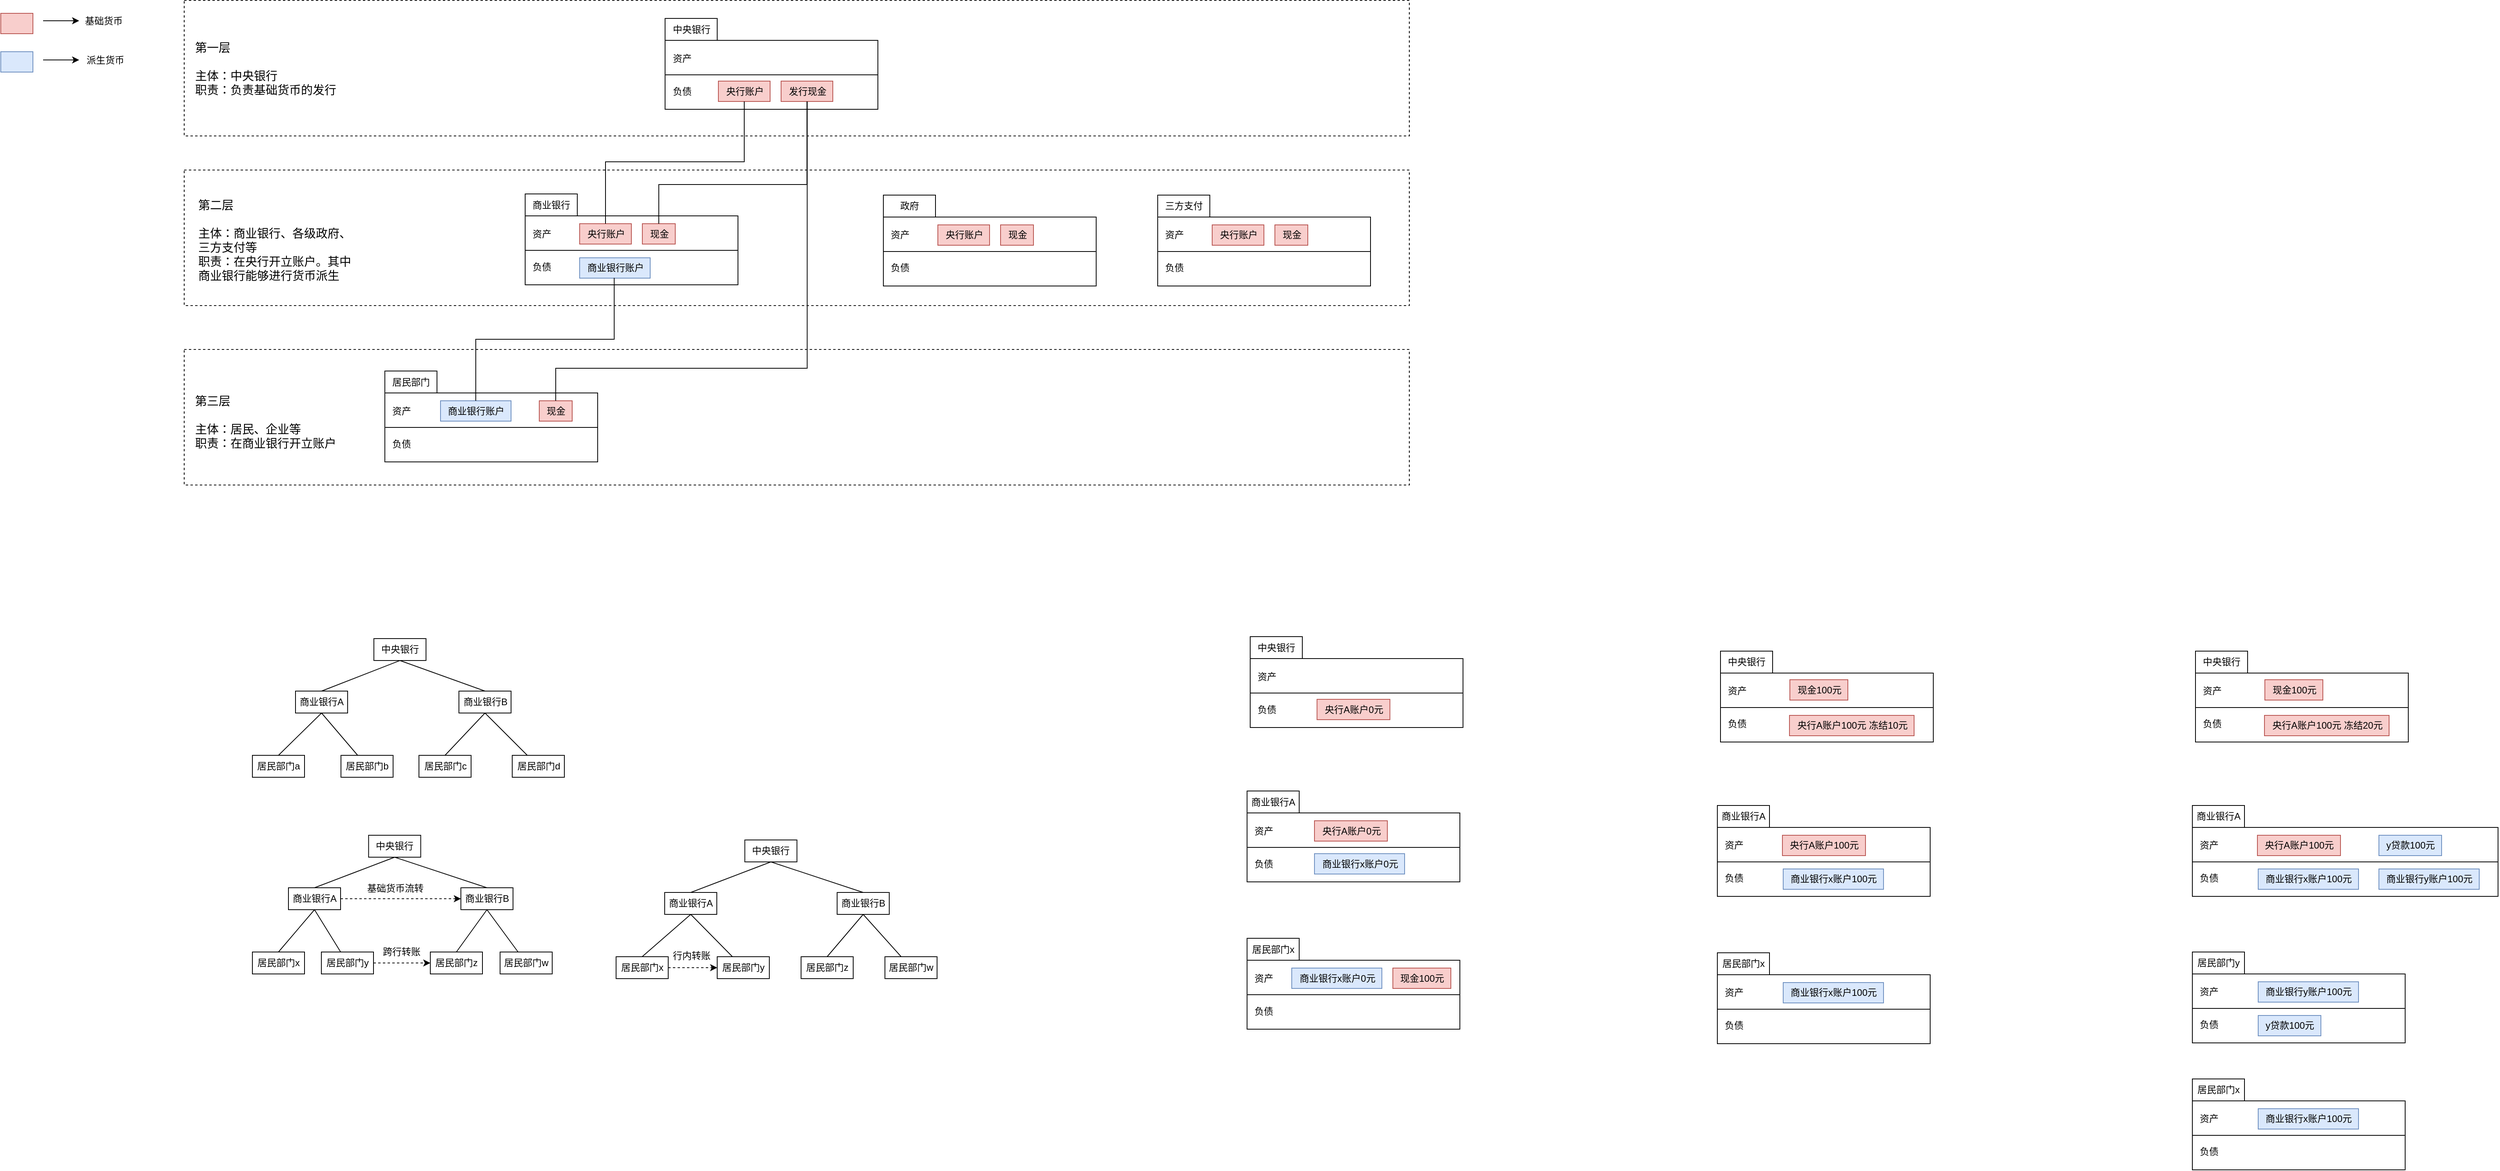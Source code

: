 <mxfile version="22.0.8" type="github">
  <diagram name="第 1 页" id="ryfaWHr7P2OT-UqxU1gF">
    <mxGraphModel dx="1244" dy="686" grid="0" gridSize="10" guides="1" tooltips="1" connect="1" arrows="1" fold="1" page="1" pageScale="1" pageWidth="3300" pageHeight="4681" math="0" shadow="0">
      <root>
        <mxCell id="0" />
        <mxCell id="1" parent="0" />
        <mxCell id="Zakv3uqYvvP0ld6T2V3J-302" value="" style="rounded=0;whiteSpace=wrap;html=1;" vertex="1" parent="1">
          <mxGeometry x="2850" y="1071" width="390" height="88" as="geometry" />
        </mxCell>
        <mxCell id="Zakv3uqYvvP0ld6T2V3J-84" value="" style="rounded=0;whiteSpace=wrap;html=1;dashed=1;" vertex="1" parent="1">
          <mxGeometry x="288" y="461" width="1563" height="173" as="geometry" />
        </mxCell>
        <mxCell id="Zakv3uqYvvP0ld6T2V3J-79" value="" style="rounded=0;whiteSpace=wrap;html=1;dashed=1;" vertex="1" parent="1">
          <mxGeometry x="288" y="232" width="1563" height="173" as="geometry" />
        </mxCell>
        <mxCell id="Zakv3uqYvvP0ld6T2V3J-76" value="" style="rounded=0;whiteSpace=wrap;html=1;dashed=1;" vertex="1" parent="1">
          <mxGeometry x="288" y="15.5" width="1563" height="173" as="geometry" />
        </mxCell>
        <mxCell id="Zakv3uqYvvP0ld6T2V3J-11" value="" style="rounded=0;whiteSpace=wrap;html=1;" vertex="1" parent="1">
          <mxGeometry x="723" y="290.5" width="271.5" height="88" as="geometry" />
        </mxCell>
        <mxCell id="Zakv3uqYvvP0ld6T2V3J-12" value="商业银行" style="rounded=0;whiteSpace=wrap;html=1;" vertex="1" parent="1">
          <mxGeometry x="723" y="262.5" width="66.5" height="28" as="geometry" />
        </mxCell>
        <mxCell id="Zakv3uqYvvP0ld6T2V3J-13" value="" style="endArrow=none;html=1;rounded=0;exitX=0;exitY=0.5;exitDx=0;exitDy=0;entryX=1;entryY=0.5;entryDx=0;entryDy=0;" edge="1" parent="1" source="Zakv3uqYvvP0ld6T2V3J-11" target="Zakv3uqYvvP0ld6T2V3J-11">
          <mxGeometry width="50" height="50" relative="1" as="geometry">
            <mxPoint x="752.5" y="358.5" as="sourcePoint" />
            <mxPoint x="802.5" y="308.5" as="targetPoint" />
          </mxGeometry>
        </mxCell>
        <mxCell id="Zakv3uqYvvP0ld6T2V3J-14" value="资产" style="text;html=1;align=center;verticalAlign=middle;resizable=0;points=[];autosize=1;strokeColor=none;fillColor=none;" vertex="1" parent="1">
          <mxGeometry x="723" y="300.5" width="42" height="26" as="geometry" />
        </mxCell>
        <mxCell id="Zakv3uqYvvP0ld6T2V3J-15" value="负债" style="text;html=1;align=center;verticalAlign=middle;resizable=0;points=[];autosize=1;strokeColor=none;fillColor=none;" vertex="1" parent="1">
          <mxGeometry x="723" y="342.5" width="42" height="26" as="geometry" />
        </mxCell>
        <mxCell id="Zakv3uqYvvP0ld6T2V3J-16" value="央行账户" style="text;html=1;align=center;verticalAlign=middle;resizable=0;points=[];autosize=1;strokeColor=#b85450;fillColor=#f8cecc;" vertex="1" parent="1">
          <mxGeometry x="792.5" y="300.5" width="66" height="26" as="geometry" />
        </mxCell>
        <mxCell id="Zakv3uqYvvP0ld6T2V3J-17" value="现金" style="text;html=1;align=center;verticalAlign=middle;resizable=0;points=[];autosize=1;strokeColor=#b85450;fillColor=#f8cecc;" vertex="1" parent="1">
          <mxGeometry x="872.5" y="300.5" width="42" height="26" as="geometry" />
        </mxCell>
        <mxCell id="Zakv3uqYvvP0ld6T2V3J-18" value="商业银行账户" style="text;html=1;align=center;verticalAlign=middle;resizable=0;points=[];autosize=1;strokeColor=#6c8ebf;fillColor=#dae8fc;" vertex="1" parent="1">
          <mxGeometry x="792.5" y="344" width="90" height="26" as="geometry" />
        </mxCell>
        <mxCell id="Zakv3uqYvvP0ld6T2V3J-23" value="" style="rounded=0;whiteSpace=wrap;html=1;" vertex="1" parent="1">
          <mxGeometry x="901.5" y="66.5" width="271.5" height="88" as="geometry" />
        </mxCell>
        <mxCell id="Zakv3uqYvvP0ld6T2V3J-24" value="中央银行" style="rounded=0;whiteSpace=wrap;html=1;" vertex="1" parent="1">
          <mxGeometry x="901.5" y="38.5" width="66.5" height="28" as="geometry" />
        </mxCell>
        <mxCell id="Zakv3uqYvvP0ld6T2V3J-25" value="" style="endArrow=none;html=1;rounded=0;exitX=0;exitY=0.5;exitDx=0;exitDy=0;entryX=1;entryY=0.5;entryDx=0;entryDy=0;" edge="1" parent="1" source="Zakv3uqYvvP0ld6T2V3J-23" target="Zakv3uqYvvP0ld6T2V3J-23">
          <mxGeometry width="50" height="50" relative="1" as="geometry">
            <mxPoint x="931" y="134.5" as="sourcePoint" />
            <mxPoint x="981" y="84.5" as="targetPoint" />
          </mxGeometry>
        </mxCell>
        <mxCell id="Zakv3uqYvvP0ld6T2V3J-26" value="资产" style="text;html=1;align=center;verticalAlign=middle;resizable=0;points=[];autosize=1;strokeColor=none;fillColor=none;" vertex="1" parent="1">
          <mxGeometry x="901.5" y="76.5" width="42" height="26" as="geometry" />
        </mxCell>
        <mxCell id="Zakv3uqYvvP0ld6T2V3J-27" value="负债" style="text;html=1;align=center;verticalAlign=middle;resizable=0;points=[];autosize=1;strokeColor=none;fillColor=none;" vertex="1" parent="1">
          <mxGeometry x="901.5" y="118.5" width="42" height="26" as="geometry" />
        </mxCell>
        <mxCell id="Zakv3uqYvvP0ld6T2V3J-28" value="央行账户" style="text;html=1;align=center;verticalAlign=middle;resizable=0;points=[];autosize=1;strokeColor=#b85450;fillColor=#f8cecc;" vertex="1" parent="1">
          <mxGeometry x="969.5" y="118.5" width="66" height="26" as="geometry" />
        </mxCell>
        <mxCell id="Zakv3uqYvvP0ld6T2V3J-29" value="发行现金" style="text;html=1;align=center;verticalAlign=middle;resizable=0;points=[];autosize=1;strokeColor=#b85450;fillColor=#f8cecc;" vertex="1" parent="1">
          <mxGeometry x="1049.5" y="118.5" width="66" height="26" as="geometry" />
        </mxCell>
        <mxCell id="Zakv3uqYvvP0ld6T2V3J-31" style="edgeStyle=orthogonalEdgeStyle;rounded=0;orthogonalLoop=1;jettySize=auto;html=1;startArrow=none;startFill=0;endArrow=none;endFill=0;" edge="1" parent="1" source="Zakv3uqYvvP0ld6T2V3J-16" target="Zakv3uqYvvP0ld6T2V3J-28">
          <mxGeometry relative="1" as="geometry">
            <mxPoint x="1046.5" y="194.5" as="targetPoint" />
            <Array as="points">
              <mxPoint x="825.5" y="221.5" />
              <mxPoint x="1002.5" y="221.5" />
            </Array>
          </mxGeometry>
        </mxCell>
        <mxCell id="Zakv3uqYvvP0ld6T2V3J-32" style="edgeStyle=orthogonalEdgeStyle;rounded=0;orthogonalLoop=1;jettySize=auto;html=1;entryX=0.5;entryY=1;entryDx=0;entryDy=0;entryPerimeter=0;endArrow=none;endFill=0;" edge="1" parent="1" source="Zakv3uqYvvP0ld6T2V3J-17" target="Zakv3uqYvvP0ld6T2V3J-29">
          <mxGeometry relative="1" as="geometry">
            <Array as="points">
              <mxPoint x="894" y="250.5" />
              <mxPoint x="1083" y="250.5" />
            </Array>
          </mxGeometry>
        </mxCell>
        <mxCell id="Zakv3uqYvvP0ld6T2V3J-33" value="" style="rounded=0;whiteSpace=wrap;html=1;" vertex="1" parent="1">
          <mxGeometry x="544" y="516.5" width="271.5" height="88" as="geometry" />
        </mxCell>
        <mxCell id="Zakv3uqYvvP0ld6T2V3J-34" value="居民部门" style="rounded=0;whiteSpace=wrap;html=1;" vertex="1" parent="1">
          <mxGeometry x="544" y="488.5" width="66.5" height="28" as="geometry" />
        </mxCell>
        <mxCell id="Zakv3uqYvvP0ld6T2V3J-35" value="" style="endArrow=none;html=1;rounded=0;exitX=0;exitY=0.5;exitDx=0;exitDy=0;entryX=1;entryY=0.5;entryDx=0;entryDy=0;" edge="1" parent="1" source="Zakv3uqYvvP0ld6T2V3J-33" target="Zakv3uqYvvP0ld6T2V3J-33">
          <mxGeometry width="50" height="50" relative="1" as="geometry">
            <mxPoint x="573.5" y="584.5" as="sourcePoint" />
            <mxPoint x="623.5" y="534.5" as="targetPoint" />
          </mxGeometry>
        </mxCell>
        <mxCell id="Zakv3uqYvvP0ld6T2V3J-36" value="资产" style="text;html=1;align=center;verticalAlign=middle;resizable=0;points=[];autosize=1;strokeColor=none;fillColor=none;" vertex="1" parent="1">
          <mxGeometry x="544" y="526.5" width="42" height="26" as="geometry" />
        </mxCell>
        <mxCell id="Zakv3uqYvvP0ld6T2V3J-37" value="负债" style="text;html=1;align=center;verticalAlign=middle;resizable=0;points=[];autosize=1;strokeColor=none;fillColor=none;" vertex="1" parent="1">
          <mxGeometry x="544" y="568.5" width="42" height="26" as="geometry" />
        </mxCell>
        <mxCell id="Zakv3uqYvvP0ld6T2V3J-38" value="商业银行账户" style="text;html=1;align=center;verticalAlign=middle;resizable=0;points=[];autosize=1;strokeColor=#6c8ebf;fillColor=#dae8fc;" vertex="1" parent="1">
          <mxGeometry x="615" y="526.5" width="90" height="26" as="geometry" />
        </mxCell>
        <mxCell id="Zakv3uqYvvP0ld6T2V3J-39" value="现金" style="text;html=1;align=center;verticalAlign=middle;resizable=0;points=[];autosize=1;strokeColor=#b85450;fillColor=#f8cecc;" vertex="1" parent="1">
          <mxGeometry x="741" y="526.5" width="42" height="26" as="geometry" />
        </mxCell>
        <mxCell id="Zakv3uqYvvP0ld6T2V3J-41" style="edgeStyle=orthogonalEdgeStyle;rounded=0;orthogonalLoop=1;jettySize=auto;html=1;startArrow=none;startFill=0;endArrow=none;endFill=0;entryX=0.49;entryY=0.987;entryDx=0;entryDy=0;entryPerimeter=0;" edge="1" parent="1" source="Zakv3uqYvvP0ld6T2V3J-38" target="Zakv3uqYvvP0ld6T2V3J-18">
          <mxGeometry relative="1" as="geometry">
            <mxPoint x="824" y="370.5" as="targetPoint" />
            <Array as="points">
              <mxPoint x="660" y="448" />
              <mxPoint x="837" y="448" />
            </Array>
          </mxGeometry>
        </mxCell>
        <mxCell id="Zakv3uqYvvP0ld6T2V3J-42" style="edgeStyle=orthogonalEdgeStyle;rounded=0;orthogonalLoop=1;jettySize=auto;html=1;entryX=0.505;entryY=1;entryDx=0;entryDy=0;entryPerimeter=0;endArrow=none;endFill=0;" edge="1" parent="1" source="Zakv3uqYvvP0ld6T2V3J-39" target="Zakv3uqYvvP0ld6T2V3J-29">
          <mxGeometry relative="1" as="geometry">
            <mxPoint x="904" y="370.5" as="targetPoint" />
            <Array as="points">
              <mxPoint x="762" y="485" />
              <mxPoint x="1083" y="485" />
            </Array>
          </mxGeometry>
        </mxCell>
        <mxCell id="Zakv3uqYvvP0ld6T2V3J-46" value="&amp;nbsp; &amp;nbsp; &amp;nbsp; &amp;nbsp;" style="text;html=1;align=center;verticalAlign=middle;resizable=0;points=[];autosize=1;strokeColor=#b85450;fillColor=#f8cecc;" vertex="1" parent="1">
          <mxGeometry x="54" y="32" width="41" height="26" as="geometry" />
        </mxCell>
        <mxCell id="Zakv3uqYvvP0ld6T2V3J-47" value="基础货币" style="text;html=1;align=center;verticalAlign=middle;resizable=0;points=[];autosize=1;strokeColor=none;fillColor=none;" vertex="1" parent="1">
          <mxGeometry x="152" y="29" width="66" height="26" as="geometry" />
        </mxCell>
        <mxCell id="Zakv3uqYvvP0ld6T2V3J-48" value="&amp;nbsp; &amp;nbsp; &amp;nbsp; &amp;nbsp;" style="text;html=1;align=center;verticalAlign=middle;resizable=0;points=[];autosize=1;strokeColor=#6c8ebf;fillColor=#dae8fc;" vertex="1" parent="1">
          <mxGeometry x="54" y="81" width="41" height="26" as="geometry" />
        </mxCell>
        <mxCell id="Zakv3uqYvvP0ld6T2V3J-49" value="派生货币" style="text;html=1;align=center;verticalAlign=middle;resizable=0;points=[];autosize=1;strokeColor=none;fillColor=none;" vertex="1" parent="1">
          <mxGeometry x="154" y="79" width="66" height="26" as="geometry" />
        </mxCell>
        <mxCell id="Zakv3uqYvvP0ld6T2V3J-57" value="" style="rounded=0;whiteSpace=wrap;html=1;" vertex="1" parent="1">
          <mxGeometry x="1180" y="292" width="271.5" height="88" as="geometry" />
        </mxCell>
        <mxCell id="Zakv3uqYvvP0ld6T2V3J-58" value="政府" style="rounded=0;whiteSpace=wrap;html=1;" vertex="1" parent="1">
          <mxGeometry x="1180" y="264" width="66.5" height="28" as="geometry" />
        </mxCell>
        <mxCell id="Zakv3uqYvvP0ld6T2V3J-59" value="" style="endArrow=none;html=1;rounded=0;exitX=0;exitY=0.5;exitDx=0;exitDy=0;entryX=1;entryY=0.5;entryDx=0;entryDy=0;" edge="1" parent="1" source="Zakv3uqYvvP0ld6T2V3J-57" target="Zakv3uqYvvP0ld6T2V3J-57">
          <mxGeometry width="50" height="50" relative="1" as="geometry">
            <mxPoint x="1209.5" y="360" as="sourcePoint" />
            <mxPoint x="1259.5" y="310" as="targetPoint" />
          </mxGeometry>
        </mxCell>
        <mxCell id="Zakv3uqYvvP0ld6T2V3J-60" value="资产" style="text;html=1;align=center;verticalAlign=middle;resizable=0;points=[];autosize=1;strokeColor=none;fillColor=none;" vertex="1" parent="1">
          <mxGeometry x="1180" y="302" width="42" height="26" as="geometry" />
        </mxCell>
        <mxCell id="Zakv3uqYvvP0ld6T2V3J-61" value="负债" style="text;html=1;align=center;verticalAlign=middle;resizable=0;points=[];autosize=1;strokeColor=none;fillColor=none;" vertex="1" parent="1">
          <mxGeometry x="1180" y="344" width="42" height="26" as="geometry" />
        </mxCell>
        <mxCell id="Zakv3uqYvvP0ld6T2V3J-62" value="央行账户" style="text;html=1;align=center;verticalAlign=middle;resizable=0;points=[];autosize=1;strokeColor=#b85450;fillColor=#f8cecc;" vertex="1" parent="1">
          <mxGeometry x="1249.5" y="302" width="66" height="26" as="geometry" />
        </mxCell>
        <mxCell id="Zakv3uqYvvP0ld6T2V3J-63" value="现金" style="text;html=1;align=center;verticalAlign=middle;resizable=0;points=[];autosize=1;strokeColor=#b85450;fillColor=#f8cecc;" vertex="1" parent="1">
          <mxGeometry x="1329.5" y="302" width="42" height="26" as="geometry" />
        </mxCell>
        <mxCell id="Zakv3uqYvvP0ld6T2V3J-64" value="" style="rounded=0;whiteSpace=wrap;html=1;" vertex="1" parent="1">
          <mxGeometry x="1530" y="292" width="271.5" height="88" as="geometry" />
        </mxCell>
        <mxCell id="Zakv3uqYvvP0ld6T2V3J-65" value="三方支付" style="rounded=0;whiteSpace=wrap;html=1;" vertex="1" parent="1">
          <mxGeometry x="1530" y="264" width="66.5" height="28" as="geometry" />
        </mxCell>
        <mxCell id="Zakv3uqYvvP0ld6T2V3J-66" value="" style="endArrow=none;html=1;rounded=0;exitX=0;exitY=0.5;exitDx=0;exitDy=0;entryX=1;entryY=0.5;entryDx=0;entryDy=0;" edge="1" parent="1" source="Zakv3uqYvvP0ld6T2V3J-64" target="Zakv3uqYvvP0ld6T2V3J-64">
          <mxGeometry width="50" height="50" relative="1" as="geometry">
            <mxPoint x="1559.5" y="360" as="sourcePoint" />
            <mxPoint x="1609.5" y="310" as="targetPoint" />
          </mxGeometry>
        </mxCell>
        <mxCell id="Zakv3uqYvvP0ld6T2V3J-67" value="资产" style="text;html=1;align=center;verticalAlign=middle;resizable=0;points=[];autosize=1;strokeColor=none;fillColor=none;" vertex="1" parent="1">
          <mxGeometry x="1530" y="302" width="42" height="26" as="geometry" />
        </mxCell>
        <mxCell id="Zakv3uqYvvP0ld6T2V3J-68" value="负债" style="text;html=1;align=center;verticalAlign=middle;resizable=0;points=[];autosize=1;strokeColor=none;fillColor=none;" vertex="1" parent="1">
          <mxGeometry x="1530" y="344" width="42" height="26" as="geometry" />
        </mxCell>
        <mxCell id="Zakv3uqYvvP0ld6T2V3J-69" value="央行账户" style="text;html=1;align=center;verticalAlign=middle;resizable=0;points=[];autosize=1;strokeColor=#b85450;fillColor=#f8cecc;" vertex="1" parent="1">
          <mxGeometry x="1599.5" y="302" width="66" height="26" as="geometry" />
        </mxCell>
        <mxCell id="Zakv3uqYvvP0ld6T2V3J-70" value="现金" style="text;html=1;align=center;verticalAlign=middle;resizable=0;points=[];autosize=1;strokeColor=#b85450;fillColor=#f8cecc;" vertex="1" parent="1">
          <mxGeometry x="1679.5" y="302" width="42" height="26" as="geometry" />
        </mxCell>
        <mxCell id="Zakv3uqYvvP0ld6T2V3J-77" value="&lt;div style=&quot;text-align: left;&quot;&gt;&lt;span style=&quot;background-color: initial;&quot;&gt;第一层&amp;nbsp;&lt;/span&gt;&lt;/div&gt;&lt;div style=&quot;text-align: left;&quot;&gt;&lt;span style=&quot;background-color: initial;&quot;&gt;&lt;br&gt;&lt;/span&gt;&lt;/div&gt;&lt;div style=&quot;text-align: left;&quot;&gt;&lt;span style=&quot;background-color: initial;&quot;&gt;主体：中央银行&lt;/span&gt;&lt;/div&gt;&lt;div style=&quot;text-align: left;&quot;&gt;&lt;span style=&quot;background-color: initial;&quot;&gt;职责：负责基础货币的发行&lt;/span&gt;&lt;/div&gt;" style="text;html=1;strokeColor=none;fillColor=none;align=center;verticalAlign=middle;whiteSpace=wrap;rounded=0;fontSize=15;" vertex="1" parent="1">
          <mxGeometry x="294" y="73" width="196" height="58" as="geometry" />
        </mxCell>
        <mxCell id="Zakv3uqYvvP0ld6T2V3J-80" value="&lt;div style=&quot;text-align: left;&quot;&gt;&lt;span style=&quot;background-color: initial;&quot;&gt;第二层&amp;nbsp;&lt;/span&gt;&lt;/div&gt;&lt;div style=&quot;text-align: left;&quot;&gt;&lt;span style=&quot;background-color: initial;&quot;&gt;&lt;br&gt;&lt;/span&gt;&lt;/div&gt;&lt;div style=&quot;text-align: left;&quot;&gt;&lt;span style=&quot;background-color: initial;&quot;&gt;主体：商业银行、各级政府、三方支付等&lt;/span&gt;&lt;/div&gt;&lt;div style=&quot;text-align: left;&quot;&gt;&lt;span style=&quot;background-color: initial;&quot;&gt;职责：在央行开立账户。其中商业银行能够进行货币派生&lt;/span&gt;&lt;/div&gt;" style="text;html=1;strokeColor=none;fillColor=none;align=center;verticalAlign=middle;whiteSpace=wrap;rounded=0;fontSize=15;" vertex="1" parent="1">
          <mxGeometry x="305" y="292" width="210" height="58" as="geometry" />
        </mxCell>
        <mxCell id="Zakv3uqYvvP0ld6T2V3J-85" value="&lt;div style=&quot;text-align: left;&quot;&gt;&lt;span style=&quot;background-color: initial;&quot;&gt;第三层&amp;nbsp;&lt;/span&gt;&lt;/div&gt;&lt;div style=&quot;text-align: left;&quot;&gt;&lt;span style=&quot;background-color: initial;&quot;&gt;&lt;br&gt;&lt;/span&gt;&lt;/div&gt;&lt;div style=&quot;text-align: left;&quot;&gt;&lt;span style=&quot;background-color: initial;&quot;&gt;主体：居民、企业等&lt;/span&gt;&lt;/div&gt;&lt;div style=&quot;text-align: left;&quot;&gt;&lt;span style=&quot;background-color: initial;&quot;&gt;职责：在商业银行开立账户&lt;/span&gt;&lt;/div&gt;" style="text;html=1;strokeColor=none;fillColor=none;align=center;verticalAlign=middle;whiteSpace=wrap;rounded=0;fontSize=15;" vertex="1" parent="1">
          <mxGeometry x="287" y="523.5" width="210" height="58" as="geometry" />
        </mxCell>
        <mxCell id="Zakv3uqYvvP0ld6T2V3J-93" value="" style="endArrow=classic;html=1;rounded=0;" edge="1" parent="1">
          <mxGeometry width="50" height="50" relative="1" as="geometry">
            <mxPoint x="108" y="91.55" as="sourcePoint" />
            <mxPoint x="154" y="91.55" as="targetPoint" />
          </mxGeometry>
        </mxCell>
        <mxCell id="Zakv3uqYvvP0ld6T2V3J-94" value="" style="endArrow=classic;html=1;rounded=0;" edge="1" parent="1">
          <mxGeometry width="50" height="50" relative="1" as="geometry">
            <mxPoint x="108" y="41.55" as="sourcePoint" />
            <mxPoint x="154" y="41.55" as="targetPoint" />
          </mxGeometry>
        </mxCell>
        <mxCell id="Zakv3uqYvvP0ld6T2V3J-96" value="中央银行" style="rounded=0;whiteSpace=wrap;html=1;" vertex="1" parent="1">
          <mxGeometry x="530" y="830" width="66.5" height="28" as="geometry" />
        </mxCell>
        <mxCell id="Zakv3uqYvvP0ld6T2V3J-97" value="商业银行A" style="rounded=0;whiteSpace=wrap;html=1;" vertex="1" parent="1">
          <mxGeometry x="430" y="897" width="66.5" height="28" as="geometry" />
        </mxCell>
        <mxCell id="Zakv3uqYvvP0ld6T2V3J-98" value="居民部门a" style="rounded=0;whiteSpace=wrap;html=1;" vertex="1" parent="1">
          <mxGeometry x="375" y="979" width="66.5" height="28" as="geometry" />
        </mxCell>
        <mxCell id="Zakv3uqYvvP0ld6T2V3J-102" value="" style="endArrow=none;html=1;rounded=0;exitX=0.5;exitY=0;exitDx=0;exitDy=0;entryX=0.5;entryY=1;entryDx=0;entryDy=0;" edge="1" parent="1" source="Zakv3uqYvvP0ld6T2V3J-97" target="Zakv3uqYvvP0ld6T2V3J-96">
          <mxGeometry width="50" height="50" relative="1" as="geometry">
            <mxPoint x="458" y="891" as="sourcePoint" />
            <mxPoint x="508" y="841" as="targetPoint" />
          </mxGeometry>
        </mxCell>
        <mxCell id="Zakv3uqYvvP0ld6T2V3J-107" value="" style="endArrow=none;html=1;rounded=0;entryX=0.5;entryY=1;entryDx=0;entryDy=0;exitX=0.5;exitY=0;exitDx=0;exitDy=0;" edge="1" parent="1" source="Zakv3uqYvvP0ld6T2V3J-98" target="Zakv3uqYvvP0ld6T2V3J-97">
          <mxGeometry width="50" height="50" relative="1" as="geometry">
            <mxPoint x="270" y="1090" as="sourcePoint" />
            <mxPoint x="320" y="1040" as="targetPoint" />
          </mxGeometry>
        </mxCell>
        <mxCell id="Zakv3uqYvvP0ld6T2V3J-108" value="居民部门b" style="rounded=0;whiteSpace=wrap;html=1;" vertex="1" parent="1">
          <mxGeometry x="488" y="979" width="66.5" height="28" as="geometry" />
        </mxCell>
        <mxCell id="Zakv3uqYvvP0ld6T2V3J-109" value="" style="endArrow=none;html=1;rounded=0;entryX=0.5;entryY=1;entryDx=0;entryDy=0;" edge="1" parent="1" source="Zakv3uqYvvP0ld6T2V3J-108" target="Zakv3uqYvvP0ld6T2V3J-97">
          <mxGeometry width="50" height="50" relative="1" as="geometry">
            <mxPoint x="518" y="1096" as="sourcePoint" />
            <mxPoint x="568" y="1046" as="targetPoint" />
          </mxGeometry>
        </mxCell>
        <mxCell id="Zakv3uqYvvP0ld6T2V3J-112" value="商业银行B" style="rounded=0;whiteSpace=wrap;html=1;" vertex="1" parent="1">
          <mxGeometry x="638.5" y="897" width="66.5" height="28" as="geometry" />
        </mxCell>
        <mxCell id="Zakv3uqYvvP0ld6T2V3J-113" value="居民部门c" style="rounded=0;whiteSpace=wrap;html=1;" vertex="1" parent="1">
          <mxGeometry x="587.5" y="979" width="66.5" height="28" as="geometry" />
        </mxCell>
        <mxCell id="Zakv3uqYvvP0ld6T2V3J-114" value="" style="endArrow=none;html=1;rounded=0;exitX=0.5;exitY=0;exitDx=0;exitDy=0;entryX=0.5;entryY=1;entryDx=0;entryDy=0;" edge="1" parent="1" source="Zakv3uqYvvP0ld6T2V3J-112" target="Zakv3uqYvvP0ld6T2V3J-96">
          <mxGeometry width="50" height="50" relative="1" as="geometry">
            <mxPoint x="468" y="901" as="sourcePoint" />
            <mxPoint x="573" y="868" as="targetPoint" />
          </mxGeometry>
        </mxCell>
        <mxCell id="Zakv3uqYvvP0ld6T2V3J-115" value="" style="endArrow=none;html=1;rounded=0;entryX=0.5;entryY=1;entryDx=0;entryDy=0;exitX=0.5;exitY=0;exitDx=0;exitDy=0;" edge="1" parent="1" source="Zakv3uqYvvP0ld6T2V3J-113" target="Zakv3uqYvvP0ld6T2V3J-112">
          <mxGeometry width="50" height="50" relative="1" as="geometry">
            <mxPoint x="280" y="1100" as="sourcePoint" />
            <mxPoint x="330" y="1050" as="targetPoint" />
          </mxGeometry>
        </mxCell>
        <mxCell id="Zakv3uqYvvP0ld6T2V3J-116" value="居民部门d" style="rounded=0;whiteSpace=wrap;html=1;" vertex="1" parent="1">
          <mxGeometry x="706.5" y="979" width="66.5" height="28" as="geometry" />
        </mxCell>
        <mxCell id="Zakv3uqYvvP0ld6T2V3J-117" value="" style="endArrow=none;html=1;rounded=0;entryX=0.5;entryY=1;entryDx=0;entryDy=0;" edge="1" parent="1" source="Zakv3uqYvvP0ld6T2V3J-116" target="Zakv3uqYvvP0ld6T2V3J-112">
          <mxGeometry width="50" height="50" relative="1" as="geometry">
            <mxPoint x="528" y="1106" as="sourcePoint" />
            <mxPoint x="578" y="1056" as="targetPoint" />
          </mxGeometry>
        </mxCell>
        <mxCell id="Zakv3uqYvvP0ld6T2V3J-118" value="中央银行" style="rounded=0;whiteSpace=wrap;html=1;" vertex="1" parent="1">
          <mxGeometry x="523.25" y="1081" width="66.5" height="28" as="geometry" />
        </mxCell>
        <mxCell id="Zakv3uqYvvP0ld6T2V3J-131" style="edgeStyle=orthogonalEdgeStyle;rounded=0;orthogonalLoop=1;jettySize=auto;html=1;exitX=1;exitY=0.5;exitDx=0;exitDy=0;dashed=1;" edge="1" parent="1" source="Zakv3uqYvvP0ld6T2V3J-119" target="Zakv3uqYvvP0ld6T2V3J-125">
          <mxGeometry relative="1" as="geometry" />
        </mxCell>
        <mxCell id="Zakv3uqYvvP0ld6T2V3J-119" value="商业银行A" style="rounded=0;whiteSpace=wrap;html=1;" vertex="1" parent="1">
          <mxGeometry x="421" y="1148" width="66.5" height="28" as="geometry" />
        </mxCell>
        <mxCell id="Zakv3uqYvvP0ld6T2V3J-120" value="居民部门x" style="rounded=0;whiteSpace=wrap;html=1;" vertex="1" parent="1">
          <mxGeometry x="375" y="1230" width="66.5" height="28" as="geometry" />
        </mxCell>
        <mxCell id="Zakv3uqYvvP0ld6T2V3J-121" value="" style="endArrow=none;html=1;rounded=0;exitX=0.5;exitY=0;exitDx=0;exitDy=0;entryX=0.5;entryY=1;entryDx=0;entryDy=0;" edge="1" parent="1" source="Zakv3uqYvvP0ld6T2V3J-119" target="Zakv3uqYvvP0ld6T2V3J-118">
          <mxGeometry width="50" height="50" relative="1" as="geometry">
            <mxPoint x="451.25" y="1142" as="sourcePoint" />
            <mxPoint x="501.25" y="1092" as="targetPoint" />
          </mxGeometry>
        </mxCell>
        <mxCell id="Zakv3uqYvvP0ld6T2V3J-122" value="" style="endArrow=none;html=1;rounded=0;entryX=0.5;entryY=1;entryDx=0;entryDy=0;exitX=0.5;exitY=0;exitDx=0;exitDy=0;" edge="1" parent="1" source="Zakv3uqYvvP0ld6T2V3J-120" target="Zakv3uqYvvP0ld6T2V3J-119">
          <mxGeometry width="50" height="50" relative="1" as="geometry">
            <mxPoint x="263.25" y="1341" as="sourcePoint" />
            <mxPoint x="313.25" y="1291" as="targetPoint" />
          </mxGeometry>
        </mxCell>
        <mxCell id="Zakv3uqYvvP0ld6T2V3J-123" value="居民部门y" style="rounded=0;whiteSpace=wrap;html=1;" vertex="1" parent="1">
          <mxGeometry x="463" y="1230" width="66.5" height="28" as="geometry" />
        </mxCell>
        <mxCell id="Zakv3uqYvvP0ld6T2V3J-124" value="" style="endArrow=none;html=1;rounded=0;entryX=0.5;entryY=1;entryDx=0;entryDy=0;" edge="1" parent="1" source="Zakv3uqYvvP0ld6T2V3J-123" target="Zakv3uqYvvP0ld6T2V3J-119">
          <mxGeometry width="50" height="50" relative="1" as="geometry">
            <mxPoint x="511.25" y="1347" as="sourcePoint" />
            <mxPoint x="561.25" y="1297" as="targetPoint" />
          </mxGeometry>
        </mxCell>
        <mxCell id="Zakv3uqYvvP0ld6T2V3J-125" value="商业银行B" style="rounded=0;whiteSpace=wrap;html=1;" vertex="1" parent="1">
          <mxGeometry x="641" y="1148" width="66.5" height="28" as="geometry" />
        </mxCell>
        <mxCell id="Zakv3uqYvvP0ld6T2V3J-126" value="居民部门z" style="rounded=0;whiteSpace=wrap;html=1;" vertex="1" parent="1">
          <mxGeometry x="602" y="1230" width="66.5" height="28" as="geometry" />
        </mxCell>
        <mxCell id="Zakv3uqYvvP0ld6T2V3J-127" value="" style="endArrow=none;html=1;rounded=0;exitX=0.5;exitY=0;exitDx=0;exitDy=0;entryX=0.5;entryY=1;entryDx=0;entryDy=0;" edge="1" parent="1" source="Zakv3uqYvvP0ld6T2V3J-125" target="Zakv3uqYvvP0ld6T2V3J-118">
          <mxGeometry width="50" height="50" relative="1" as="geometry">
            <mxPoint x="461.25" y="1152" as="sourcePoint" />
            <mxPoint x="566.25" y="1119" as="targetPoint" />
          </mxGeometry>
        </mxCell>
        <mxCell id="Zakv3uqYvvP0ld6T2V3J-128" value="" style="endArrow=none;html=1;rounded=0;entryX=0.5;entryY=1;entryDx=0;entryDy=0;exitX=0.5;exitY=0;exitDx=0;exitDy=0;" edge="1" parent="1" source="Zakv3uqYvvP0ld6T2V3J-126" target="Zakv3uqYvvP0ld6T2V3J-125">
          <mxGeometry width="50" height="50" relative="1" as="geometry">
            <mxPoint x="273.25" y="1351" as="sourcePoint" />
            <mxPoint x="323.25" y="1301" as="targetPoint" />
          </mxGeometry>
        </mxCell>
        <mxCell id="Zakv3uqYvvP0ld6T2V3J-129" value="居民部门w" style="rounded=0;whiteSpace=wrap;html=1;" vertex="1" parent="1">
          <mxGeometry x="691" y="1230" width="66.5" height="28" as="geometry" />
        </mxCell>
        <mxCell id="Zakv3uqYvvP0ld6T2V3J-130" value="" style="endArrow=none;html=1;rounded=0;entryX=0.5;entryY=1;entryDx=0;entryDy=0;" edge="1" parent="1" source="Zakv3uqYvvP0ld6T2V3J-129" target="Zakv3uqYvvP0ld6T2V3J-125">
          <mxGeometry width="50" height="50" relative="1" as="geometry">
            <mxPoint x="521.25" y="1357" as="sourcePoint" />
            <mxPoint x="571.25" y="1307" as="targetPoint" />
          </mxGeometry>
        </mxCell>
        <mxCell id="Zakv3uqYvvP0ld6T2V3J-132" value="基础货币流转" style="text;html=1;align=center;verticalAlign=middle;resizable=0;points=[];autosize=1;strokeColor=none;fillColor=none;" vertex="1" parent="1">
          <mxGeometry x="511.5" y="1136" width="90" height="26" as="geometry" />
        </mxCell>
        <mxCell id="Zakv3uqYvvP0ld6T2V3J-133" style="edgeStyle=orthogonalEdgeStyle;rounded=0;orthogonalLoop=1;jettySize=auto;html=1;exitX=1;exitY=0.5;exitDx=0;exitDy=0;dashed=1;entryX=0;entryY=0.5;entryDx=0;entryDy=0;" edge="1" parent="1" source="Zakv3uqYvvP0ld6T2V3J-123" target="Zakv3uqYvvP0ld6T2V3J-126">
          <mxGeometry relative="1" as="geometry">
            <mxPoint x="548" y="1243.37" as="sourcePoint" />
            <mxPoint x="586" y="1243.37" as="targetPoint" />
          </mxGeometry>
        </mxCell>
        <mxCell id="Zakv3uqYvvP0ld6T2V3J-134" value="跨行转账" style="text;html=1;align=center;verticalAlign=middle;resizable=0;points=[];autosize=1;strokeColor=none;fillColor=none;" vertex="1" parent="1">
          <mxGeometry x="532" y="1217" width="66" height="26" as="geometry" />
        </mxCell>
        <mxCell id="Zakv3uqYvvP0ld6T2V3J-135" value="中央银行" style="rounded=0;whiteSpace=wrap;html=1;" vertex="1" parent="1">
          <mxGeometry x="1003.25" y="1087" width="66.5" height="28" as="geometry" />
        </mxCell>
        <mxCell id="Zakv3uqYvvP0ld6T2V3J-137" value="商业银行A" style="rounded=0;whiteSpace=wrap;html=1;" vertex="1" parent="1">
          <mxGeometry x="901" y="1154" width="66.5" height="28" as="geometry" />
        </mxCell>
        <mxCell id="Zakv3uqYvvP0ld6T2V3J-153" style="edgeStyle=orthogonalEdgeStyle;rounded=0;orthogonalLoop=1;jettySize=auto;html=1;exitX=1;exitY=0.5;exitDx=0;exitDy=0;entryX=0;entryY=0.5;entryDx=0;entryDy=0;dashed=1;" edge="1" parent="1" source="Zakv3uqYvvP0ld6T2V3J-138" target="Zakv3uqYvvP0ld6T2V3J-141">
          <mxGeometry relative="1" as="geometry" />
        </mxCell>
        <mxCell id="Zakv3uqYvvP0ld6T2V3J-138" value="居民部门x" style="rounded=0;whiteSpace=wrap;html=1;" vertex="1" parent="1">
          <mxGeometry x="839" y="1236" width="66.5" height="28" as="geometry" />
        </mxCell>
        <mxCell id="Zakv3uqYvvP0ld6T2V3J-139" value="" style="endArrow=none;html=1;rounded=0;exitX=0.5;exitY=0;exitDx=0;exitDy=0;entryX=0.5;entryY=1;entryDx=0;entryDy=0;" edge="1" parent="1" source="Zakv3uqYvvP0ld6T2V3J-137" target="Zakv3uqYvvP0ld6T2V3J-135">
          <mxGeometry width="50" height="50" relative="1" as="geometry">
            <mxPoint x="931.25" y="1148" as="sourcePoint" />
            <mxPoint x="981.25" y="1098" as="targetPoint" />
          </mxGeometry>
        </mxCell>
        <mxCell id="Zakv3uqYvvP0ld6T2V3J-140" value="" style="endArrow=none;html=1;rounded=0;entryX=0.5;entryY=1;entryDx=0;entryDy=0;exitX=0.5;exitY=0;exitDx=0;exitDy=0;" edge="1" parent="1" source="Zakv3uqYvvP0ld6T2V3J-138" target="Zakv3uqYvvP0ld6T2V3J-137">
          <mxGeometry width="50" height="50" relative="1" as="geometry">
            <mxPoint x="743.25" y="1347" as="sourcePoint" />
            <mxPoint x="793.25" y="1297" as="targetPoint" />
          </mxGeometry>
        </mxCell>
        <mxCell id="Zakv3uqYvvP0ld6T2V3J-141" value="居民部门y" style="rounded=0;whiteSpace=wrap;html=1;" vertex="1" parent="1">
          <mxGeometry x="968" y="1236" width="66.5" height="28" as="geometry" />
        </mxCell>
        <mxCell id="Zakv3uqYvvP0ld6T2V3J-142" value="" style="endArrow=none;html=1;rounded=0;entryX=0.5;entryY=1;entryDx=0;entryDy=0;" edge="1" parent="1" source="Zakv3uqYvvP0ld6T2V3J-141" target="Zakv3uqYvvP0ld6T2V3J-137">
          <mxGeometry width="50" height="50" relative="1" as="geometry">
            <mxPoint x="991.25" y="1353" as="sourcePoint" />
            <mxPoint x="1041.25" y="1303" as="targetPoint" />
          </mxGeometry>
        </mxCell>
        <mxCell id="Zakv3uqYvvP0ld6T2V3J-143" value="商业银行B" style="rounded=0;whiteSpace=wrap;html=1;" vertex="1" parent="1">
          <mxGeometry x="1121" y="1154" width="66.5" height="28" as="geometry" />
        </mxCell>
        <mxCell id="Zakv3uqYvvP0ld6T2V3J-144" value="居民部门z" style="rounded=0;whiteSpace=wrap;html=1;" vertex="1" parent="1">
          <mxGeometry x="1075" y="1236" width="66.5" height="28" as="geometry" />
        </mxCell>
        <mxCell id="Zakv3uqYvvP0ld6T2V3J-145" value="" style="endArrow=none;html=1;rounded=0;exitX=0.5;exitY=0;exitDx=0;exitDy=0;entryX=0.5;entryY=1;entryDx=0;entryDy=0;" edge="1" parent="1" source="Zakv3uqYvvP0ld6T2V3J-143" target="Zakv3uqYvvP0ld6T2V3J-135">
          <mxGeometry width="50" height="50" relative="1" as="geometry">
            <mxPoint x="941.25" y="1158" as="sourcePoint" />
            <mxPoint x="1046.25" y="1125" as="targetPoint" />
          </mxGeometry>
        </mxCell>
        <mxCell id="Zakv3uqYvvP0ld6T2V3J-146" value="" style="endArrow=none;html=1;rounded=0;entryX=0.5;entryY=1;entryDx=0;entryDy=0;exitX=0.5;exitY=0;exitDx=0;exitDy=0;" edge="1" parent="1" source="Zakv3uqYvvP0ld6T2V3J-144" target="Zakv3uqYvvP0ld6T2V3J-143">
          <mxGeometry width="50" height="50" relative="1" as="geometry">
            <mxPoint x="753.25" y="1357" as="sourcePoint" />
            <mxPoint x="803.25" y="1307" as="targetPoint" />
          </mxGeometry>
        </mxCell>
        <mxCell id="Zakv3uqYvvP0ld6T2V3J-147" value="居民部门w" style="rounded=0;whiteSpace=wrap;html=1;" vertex="1" parent="1">
          <mxGeometry x="1182" y="1236" width="66.5" height="28" as="geometry" />
        </mxCell>
        <mxCell id="Zakv3uqYvvP0ld6T2V3J-148" value="" style="endArrow=none;html=1;rounded=0;entryX=0.5;entryY=1;entryDx=0;entryDy=0;" edge="1" parent="1" source="Zakv3uqYvvP0ld6T2V3J-147" target="Zakv3uqYvvP0ld6T2V3J-143">
          <mxGeometry width="50" height="50" relative="1" as="geometry">
            <mxPoint x="1001.25" y="1363" as="sourcePoint" />
            <mxPoint x="1051.25" y="1313" as="targetPoint" />
          </mxGeometry>
        </mxCell>
        <mxCell id="Zakv3uqYvvP0ld6T2V3J-154" value="行内转账" style="text;html=1;align=center;verticalAlign=middle;resizable=0;points=[];autosize=1;strokeColor=none;fillColor=none;" vertex="1" parent="1">
          <mxGeometry x="902" y="1222" width="66" height="26" as="geometry" />
        </mxCell>
        <mxCell id="Zakv3uqYvvP0ld6T2V3J-181" value="" style="rounded=0;whiteSpace=wrap;html=1;" vertex="1" parent="1">
          <mxGeometry x="1644" y="1052.5" width="271.5" height="88" as="geometry" />
        </mxCell>
        <mxCell id="Zakv3uqYvvP0ld6T2V3J-182" value="商业银行A" style="rounded=0;whiteSpace=wrap;html=1;" vertex="1" parent="1">
          <mxGeometry x="1644" y="1024.5" width="66.5" height="28" as="geometry" />
        </mxCell>
        <mxCell id="Zakv3uqYvvP0ld6T2V3J-183" value="" style="endArrow=none;html=1;rounded=0;exitX=0;exitY=0.5;exitDx=0;exitDy=0;entryX=1;entryY=0.5;entryDx=0;entryDy=0;" edge="1" parent="1" source="Zakv3uqYvvP0ld6T2V3J-181" target="Zakv3uqYvvP0ld6T2V3J-181">
          <mxGeometry width="50" height="50" relative="1" as="geometry">
            <mxPoint x="1673.5" y="1120.5" as="sourcePoint" />
            <mxPoint x="1723.5" y="1070.5" as="targetPoint" />
          </mxGeometry>
        </mxCell>
        <mxCell id="Zakv3uqYvvP0ld6T2V3J-184" value="资产" style="text;html=1;align=center;verticalAlign=middle;resizable=0;points=[];autosize=1;strokeColor=none;fillColor=none;" vertex="1" parent="1">
          <mxGeometry x="1644" y="1062.5" width="42" height="26" as="geometry" />
        </mxCell>
        <mxCell id="Zakv3uqYvvP0ld6T2V3J-185" value="负债" style="text;html=1;align=center;verticalAlign=middle;resizable=0;points=[];autosize=1;strokeColor=none;fillColor=none;" vertex="1" parent="1">
          <mxGeometry x="1644" y="1104.5" width="42" height="26" as="geometry" />
        </mxCell>
        <mxCell id="Zakv3uqYvvP0ld6T2V3J-189" value="" style="rounded=0;whiteSpace=wrap;html=1;" vertex="1" parent="1">
          <mxGeometry x="1648" y="855.5" width="271.5" height="88" as="geometry" />
        </mxCell>
        <mxCell id="Zakv3uqYvvP0ld6T2V3J-190" value="中央银行" style="rounded=0;whiteSpace=wrap;html=1;" vertex="1" parent="1">
          <mxGeometry x="1648" y="827.5" width="66.5" height="28" as="geometry" />
        </mxCell>
        <mxCell id="Zakv3uqYvvP0ld6T2V3J-191" value="" style="endArrow=none;html=1;rounded=0;exitX=0;exitY=0.5;exitDx=0;exitDy=0;entryX=1;entryY=0.5;entryDx=0;entryDy=0;" edge="1" parent="1" source="Zakv3uqYvvP0ld6T2V3J-189" target="Zakv3uqYvvP0ld6T2V3J-189">
          <mxGeometry width="50" height="50" relative="1" as="geometry">
            <mxPoint x="1677.5" y="923.5" as="sourcePoint" />
            <mxPoint x="1727.5" y="873.5" as="targetPoint" />
          </mxGeometry>
        </mxCell>
        <mxCell id="Zakv3uqYvvP0ld6T2V3J-192" value="资产" style="text;html=1;align=center;verticalAlign=middle;resizable=0;points=[];autosize=1;strokeColor=none;fillColor=none;" vertex="1" parent="1">
          <mxGeometry x="1648" y="865.5" width="42" height="26" as="geometry" />
        </mxCell>
        <mxCell id="Zakv3uqYvvP0ld6T2V3J-193" value="负债" style="text;html=1;align=center;verticalAlign=middle;resizable=0;points=[];autosize=1;strokeColor=none;fillColor=none;" vertex="1" parent="1">
          <mxGeometry x="1648" y="907.5" width="42" height="26" as="geometry" />
        </mxCell>
        <mxCell id="Zakv3uqYvvP0ld6T2V3J-198" value="" style="rounded=0;whiteSpace=wrap;html=1;" vertex="1" parent="1">
          <mxGeometry x="1644" y="1240.5" width="271.5" height="88" as="geometry" />
        </mxCell>
        <mxCell id="Zakv3uqYvvP0ld6T2V3J-199" value="居民部门x" style="rounded=0;whiteSpace=wrap;html=1;" vertex="1" parent="1">
          <mxGeometry x="1644" y="1212.5" width="66.5" height="28" as="geometry" />
        </mxCell>
        <mxCell id="Zakv3uqYvvP0ld6T2V3J-200" value="" style="endArrow=none;html=1;rounded=0;exitX=0;exitY=0.5;exitDx=0;exitDy=0;entryX=1;entryY=0.5;entryDx=0;entryDy=0;" edge="1" parent="1" source="Zakv3uqYvvP0ld6T2V3J-198" target="Zakv3uqYvvP0ld6T2V3J-198">
          <mxGeometry width="50" height="50" relative="1" as="geometry">
            <mxPoint x="1673.5" y="1308.5" as="sourcePoint" />
            <mxPoint x="1723.5" y="1258.5" as="targetPoint" />
          </mxGeometry>
        </mxCell>
        <mxCell id="Zakv3uqYvvP0ld6T2V3J-201" value="资产" style="text;html=1;align=center;verticalAlign=middle;resizable=0;points=[];autosize=1;strokeColor=none;fillColor=none;" vertex="1" parent="1">
          <mxGeometry x="1644" y="1250.5" width="42" height="26" as="geometry" />
        </mxCell>
        <mxCell id="Zakv3uqYvvP0ld6T2V3J-202" value="负债" style="text;html=1;align=center;verticalAlign=middle;resizable=0;points=[];autosize=1;strokeColor=none;fillColor=none;" vertex="1" parent="1">
          <mxGeometry x="1644" y="1292.5" width="42" height="26" as="geometry" />
        </mxCell>
        <mxCell id="Zakv3uqYvvP0ld6T2V3J-209" value="现金100元" style="text;html=1;align=center;verticalAlign=middle;resizable=0;points=[];autosize=1;strokeColor=#b85450;fillColor=#f8cecc;" vertex="1" parent="1">
          <mxGeometry x="1830" y="1250.5" width="74" height="26" as="geometry" />
        </mxCell>
        <mxCell id="Zakv3uqYvvP0ld6T2V3J-210" value="央行A账户0元" style="text;html=1;align=center;verticalAlign=middle;resizable=0;points=[];autosize=1;strokeColor=#b85450;fillColor=#f8cecc;" vertex="1" parent="1">
          <mxGeometry x="1733.25" y="907.5" width="93" height="26" as="geometry" />
        </mxCell>
        <mxCell id="Zakv3uqYvvP0ld6T2V3J-230" value="" style="rounded=0;whiteSpace=wrap;html=1;" vertex="1" parent="1">
          <mxGeometry x="2244" y="1071" width="271.5" height="88" as="geometry" />
        </mxCell>
        <mxCell id="Zakv3uqYvvP0ld6T2V3J-231" value="商业银行A" style="rounded=0;whiteSpace=wrap;html=1;" vertex="1" parent="1">
          <mxGeometry x="2244" y="1043" width="66.5" height="28" as="geometry" />
        </mxCell>
        <mxCell id="Zakv3uqYvvP0ld6T2V3J-232" value="" style="endArrow=none;html=1;rounded=0;exitX=0;exitY=0.5;exitDx=0;exitDy=0;entryX=1;entryY=0.5;entryDx=0;entryDy=0;" edge="1" parent="1" source="Zakv3uqYvvP0ld6T2V3J-230" target="Zakv3uqYvvP0ld6T2V3J-230">
          <mxGeometry width="50" height="50" relative="1" as="geometry">
            <mxPoint x="2273.5" y="1139" as="sourcePoint" />
            <mxPoint x="2323.5" y="1089" as="targetPoint" />
          </mxGeometry>
        </mxCell>
        <mxCell id="Zakv3uqYvvP0ld6T2V3J-233" value="资产" style="text;html=1;align=center;verticalAlign=middle;resizable=0;points=[];autosize=1;strokeColor=none;fillColor=none;" vertex="1" parent="1">
          <mxGeometry x="2244" y="1081" width="42" height="26" as="geometry" />
        </mxCell>
        <mxCell id="Zakv3uqYvvP0ld6T2V3J-234" value="负债" style="text;html=1;align=center;verticalAlign=middle;resizable=0;points=[];autosize=1;strokeColor=none;fillColor=none;" vertex="1" parent="1">
          <mxGeometry x="2244" y="1123" width="42" height="26" as="geometry" />
        </mxCell>
        <mxCell id="Zakv3uqYvvP0ld6T2V3J-235" value="" style="rounded=0;whiteSpace=wrap;html=1;" vertex="1" parent="1">
          <mxGeometry x="2248" y="874" width="271.5" height="88" as="geometry" />
        </mxCell>
        <mxCell id="Zakv3uqYvvP0ld6T2V3J-236" value="中央银行" style="rounded=0;whiteSpace=wrap;html=1;" vertex="1" parent="1">
          <mxGeometry x="2248" y="846" width="66.5" height="28" as="geometry" />
        </mxCell>
        <mxCell id="Zakv3uqYvvP0ld6T2V3J-237" value="" style="endArrow=none;html=1;rounded=0;exitX=0;exitY=0.5;exitDx=0;exitDy=0;entryX=1;entryY=0.5;entryDx=0;entryDy=0;" edge="1" parent="1" source="Zakv3uqYvvP0ld6T2V3J-235" target="Zakv3uqYvvP0ld6T2V3J-235">
          <mxGeometry width="50" height="50" relative="1" as="geometry">
            <mxPoint x="2277.5" y="942" as="sourcePoint" />
            <mxPoint x="2327.5" y="892" as="targetPoint" />
          </mxGeometry>
        </mxCell>
        <mxCell id="Zakv3uqYvvP0ld6T2V3J-238" value="资产" style="text;html=1;align=center;verticalAlign=middle;resizable=0;points=[];autosize=1;strokeColor=none;fillColor=none;" vertex="1" parent="1">
          <mxGeometry x="2248" y="884" width="42" height="26" as="geometry" />
        </mxCell>
        <mxCell id="Zakv3uqYvvP0ld6T2V3J-239" value="负债" style="text;html=1;align=center;verticalAlign=middle;resizable=0;points=[];autosize=1;strokeColor=none;fillColor=none;" vertex="1" parent="1">
          <mxGeometry x="2248" y="926" width="42" height="26" as="geometry" />
        </mxCell>
        <mxCell id="Zakv3uqYvvP0ld6T2V3J-240" value="" style="rounded=0;whiteSpace=wrap;html=1;" vertex="1" parent="1">
          <mxGeometry x="2244" y="1259" width="271.5" height="88" as="geometry" />
        </mxCell>
        <mxCell id="Zakv3uqYvvP0ld6T2V3J-241" value="居民部门x" style="rounded=0;whiteSpace=wrap;html=1;" vertex="1" parent="1">
          <mxGeometry x="2244" y="1231" width="66.5" height="28" as="geometry" />
        </mxCell>
        <mxCell id="Zakv3uqYvvP0ld6T2V3J-242" value="" style="endArrow=none;html=1;rounded=0;exitX=0;exitY=0.5;exitDx=0;exitDy=0;entryX=1;entryY=0.5;entryDx=0;entryDy=0;" edge="1" parent="1" source="Zakv3uqYvvP0ld6T2V3J-240" target="Zakv3uqYvvP0ld6T2V3J-240">
          <mxGeometry width="50" height="50" relative="1" as="geometry">
            <mxPoint x="2273.5" y="1327" as="sourcePoint" />
            <mxPoint x="2323.5" y="1277" as="targetPoint" />
          </mxGeometry>
        </mxCell>
        <mxCell id="Zakv3uqYvvP0ld6T2V3J-243" value="资产" style="text;html=1;align=center;verticalAlign=middle;resizable=0;points=[];autosize=1;strokeColor=none;fillColor=none;" vertex="1" parent="1">
          <mxGeometry x="2244" y="1269" width="42" height="26" as="geometry" />
        </mxCell>
        <mxCell id="Zakv3uqYvvP0ld6T2V3J-244" value="负债" style="text;html=1;align=center;verticalAlign=middle;resizable=0;points=[];autosize=1;strokeColor=none;fillColor=none;" vertex="1" parent="1">
          <mxGeometry x="2244" y="1311" width="42" height="26" as="geometry" />
        </mxCell>
        <mxCell id="Zakv3uqYvvP0ld6T2V3J-245" value="现金100元" style="text;html=1;align=center;verticalAlign=middle;resizable=0;points=[];autosize=1;strokeColor=#b85450;fillColor=#f8cecc;" vertex="1" parent="1">
          <mxGeometry x="2336.5" y="882.5" width="74" height="26" as="geometry" />
        </mxCell>
        <mxCell id="Zakv3uqYvvP0ld6T2V3J-246" value="央行A账户100元 冻结10元" style="text;html=1;align=center;verticalAlign=middle;resizable=0;points=[];autosize=1;strokeColor=#b85450;fillColor=#f8cecc;" vertex="1" parent="1">
          <mxGeometry x="2336" y="928" width="159" height="26" as="geometry" />
        </mxCell>
        <mxCell id="Zakv3uqYvvP0ld6T2V3J-248" value="商业银行x账户100元" style="text;html=1;align=center;verticalAlign=middle;resizable=0;points=[];autosize=1;strokeColor=#6c8ebf;fillColor=#dae8fc;" vertex="1" parent="1">
          <mxGeometry x="2328" y="1269" width="128" height="26" as="geometry" />
        </mxCell>
        <mxCell id="Zakv3uqYvvP0ld6T2V3J-249" value="商业银行x账户100元" style="text;html=1;align=center;verticalAlign=middle;resizable=0;points=[];autosize=1;strokeColor=#6c8ebf;fillColor=#dae8fc;" vertex="1" parent="1">
          <mxGeometry x="2328" y="1124" width="128" height="26" as="geometry" />
        </mxCell>
        <mxCell id="Zakv3uqYvvP0ld6T2V3J-270" value="央行A账户100元" style="text;html=1;align=center;verticalAlign=middle;resizable=0;points=[];autosize=1;strokeColor=#b85450;fillColor=#f8cecc;" vertex="1" parent="1">
          <mxGeometry x="2327" y="1081" width="106" height="26" as="geometry" />
        </mxCell>
        <mxCell id="Zakv3uqYvvP0ld6T2V3J-271" value="商业银行x账户0元" style="text;html=1;align=center;verticalAlign=middle;resizable=0;points=[];autosize=1;strokeColor=#6c8ebf;fillColor=#dae8fc;" vertex="1" parent="1">
          <mxGeometry x="1730" y="1104.5" width="115" height="26" as="geometry" />
        </mxCell>
        <mxCell id="Zakv3uqYvvP0ld6T2V3J-272" value="央行A账户0元" style="text;html=1;align=center;verticalAlign=middle;resizable=0;points=[];autosize=1;strokeColor=#b85450;fillColor=#f8cecc;" vertex="1" parent="1">
          <mxGeometry x="1730" y="1062.5" width="93" height="26" as="geometry" />
        </mxCell>
        <mxCell id="Zakv3uqYvvP0ld6T2V3J-273" value="商业银行x账户0元" style="text;html=1;align=center;verticalAlign=middle;resizable=0;points=[];autosize=1;strokeColor=#6c8ebf;fillColor=#dae8fc;" vertex="1" parent="1">
          <mxGeometry x="1701" y="1250.5" width="115" height="26" as="geometry" />
        </mxCell>
        <mxCell id="Zakv3uqYvvP0ld6T2V3J-294" value="" style="rounded=0;whiteSpace=wrap;html=1;" vertex="1" parent="1">
          <mxGeometry x="2850" y="1258" width="271.5" height="88" as="geometry" />
        </mxCell>
        <mxCell id="Zakv3uqYvvP0ld6T2V3J-295" value="居民部门y" style="rounded=0;whiteSpace=wrap;html=1;" vertex="1" parent="1">
          <mxGeometry x="2850" y="1230" width="66.5" height="28" as="geometry" />
        </mxCell>
        <mxCell id="Zakv3uqYvvP0ld6T2V3J-296" value="" style="endArrow=none;html=1;rounded=0;exitX=0;exitY=0.5;exitDx=0;exitDy=0;entryX=1;entryY=0.5;entryDx=0;entryDy=0;" edge="1" parent="1" source="Zakv3uqYvvP0ld6T2V3J-294" target="Zakv3uqYvvP0ld6T2V3J-294">
          <mxGeometry width="50" height="50" relative="1" as="geometry">
            <mxPoint x="2879.5" y="1326" as="sourcePoint" />
            <mxPoint x="2929.5" y="1276" as="targetPoint" />
          </mxGeometry>
        </mxCell>
        <mxCell id="Zakv3uqYvvP0ld6T2V3J-297" value="资产" style="text;html=1;align=center;verticalAlign=middle;resizable=0;points=[];autosize=1;strokeColor=none;fillColor=none;" vertex="1" parent="1">
          <mxGeometry x="2850" y="1268" width="42" height="26" as="geometry" />
        </mxCell>
        <mxCell id="Zakv3uqYvvP0ld6T2V3J-298" value="负债" style="text;html=1;align=center;verticalAlign=middle;resizable=0;points=[];autosize=1;strokeColor=none;fillColor=none;" vertex="1" parent="1">
          <mxGeometry x="2850" y="1310" width="42" height="26" as="geometry" />
        </mxCell>
        <mxCell id="Zakv3uqYvvP0ld6T2V3J-299" value="商业银行y账户100元" style="text;html=1;align=center;verticalAlign=middle;resizable=0;points=[];autosize=1;strokeColor=#6c8ebf;fillColor=#dae8fc;" vertex="1" parent="1">
          <mxGeometry x="2934" y="1268" width="128" height="26" as="geometry" />
        </mxCell>
        <mxCell id="Zakv3uqYvvP0ld6T2V3J-300" value="y贷款100元" style="text;html=1;align=center;verticalAlign=middle;resizable=0;points=[];autosize=1;strokeColor=#6c8ebf;fillColor=#dae8fc;" vertex="1" parent="1">
          <mxGeometry x="2934" y="1311" width="80" height="26" as="geometry" />
        </mxCell>
        <mxCell id="Zakv3uqYvvP0ld6T2V3J-301" value="y贷款100元" style="text;html=1;align=center;verticalAlign=middle;resizable=0;points=[];autosize=1;strokeColor=#6c8ebf;fillColor=#dae8fc;" vertex="1" parent="1">
          <mxGeometry x="3088" y="1081" width="80" height="26" as="geometry" />
        </mxCell>
        <mxCell id="Zakv3uqYvvP0ld6T2V3J-303" value="商业银行A" style="rounded=0;whiteSpace=wrap;html=1;" vertex="1" parent="1">
          <mxGeometry x="2850" y="1043" width="66.5" height="28" as="geometry" />
        </mxCell>
        <mxCell id="Zakv3uqYvvP0ld6T2V3J-304" value="" style="endArrow=none;html=1;rounded=0;exitX=0;exitY=0.5;exitDx=0;exitDy=0;entryX=1;entryY=0.5;entryDx=0;entryDy=0;" edge="1" parent="1" source="Zakv3uqYvvP0ld6T2V3J-302" target="Zakv3uqYvvP0ld6T2V3J-302">
          <mxGeometry width="50" height="50" relative="1" as="geometry">
            <mxPoint x="2879.5" y="1139" as="sourcePoint" />
            <mxPoint x="2929.5" y="1089" as="targetPoint" />
          </mxGeometry>
        </mxCell>
        <mxCell id="Zakv3uqYvvP0ld6T2V3J-305" value="资产" style="text;html=1;align=center;verticalAlign=middle;resizable=0;points=[];autosize=1;strokeColor=none;fillColor=none;" vertex="1" parent="1">
          <mxGeometry x="2850" y="1081" width="42" height="26" as="geometry" />
        </mxCell>
        <mxCell id="Zakv3uqYvvP0ld6T2V3J-306" value="负债" style="text;html=1;align=center;verticalAlign=middle;resizable=0;points=[];autosize=1;strokeColor=none;fillColor=none;" vertex="1" parent="1">
          <mxGeometry x="2850" y="1123" width="42" height="26" as="geometry" />
        </mxCell>
        <mxCell id="Zakv3uqYvvP0ld6T2V3J-307" value="" style="rounded=0;whiteSpace=wrap;html=1;" vertex="1" parent="1">
          <mxGeometry x="2854" y="874" width="271.5" height="88" as="geometry" />
        </mxCell>
        <mxCell id="Zakv3uqYvvP0ld6T2V3J-308" value="中央银行" style="rounded=0;whiteSpace=wrap;html=1;" vertex="1" parent="1">
          <mxGeometry x="2854" y="846" width="66.5" height="28" as="geometry" />
        </mxCell>
        <mxCell id="Zakv3uqYvvP0ld6T2V3J-309" value="" style="endArrow=none;html=1;rounded=0;exitX=0;exitY=0.5;exitDx=0;exitDy=0;entryX=1;entryY=0.5;entryDx=0;entryDy=0;" edge="1" parent="1" source="Zakv3uqYvvP0ld6T2V3J-307" target="Zakv3uqYvvP0ld6T2V3J-307">
          <mxGeometry width="50" height="50" relative="1" as="geometry">
            <mxPoint x="2883.5" y="942" as="sourcePoint" />
            <mxPoint x="2933.5" y="892" as="targetPoint" />
          </mxGeometry>
        </mxCell>
        <mxCell id="Zakv3uqYvvP0ld6T2V3J-310" value="资产" style="text;html=1;align=center;verticalAlign=middle;resizable=0;points=[];autosize=1;strokeColor=none;fillColor=none;" vertex="1" parent="1">
          <mxGeometry x="2854" y="884" width="42" height="26" as="geometry" />
        </mxCell>
        <mxCell id="Zakv3uqYvvP0ld6T2V3J-311" value="负债" style="text;html=1;align=center;verticalAlign=middle;resizable=0;points=[];autosize=1;strokeColor=none;fillColor=none;" vertex="1" parent="1">
          <mxGeometry x="2854" y="926" width="42" height="26" as="geometry" />
        </mxCell>
        <mxCell id="Zakv3uqYvvP0ld6T2V3J-312" value="现金100元" style="text;html=1;align=center;verticalAlign=middle;resizable=0;points=[];autosize=1;strokeColor=#b85450;fillColor=#f8cecc;" vertex="1" parent="1">
          <mxGeometry x="2942.5" y="882.5" width="74" height="26" as="geometry" />
        </mxCell>
        <mxCell id="Zakv3uqYvvP0ld6T2V3J-313" value="央行A账户100元 冻结20元" style="text;html=1;align=center;verticalAlign=middle;resizable=0;points=[];autosize=1;strokeColor=#b85450;fillColor=#f8cecc;" vertex="1" parent="1">
          <mxGeometry x="2942" y="928" width="159" height="26" as="geometry" />
        </mxCell>
        <mxCell id="Zakv3uqYvvP0ld6T2V3J-314" value="商业银行x账户100元" style="text;html=1;align=center;verticalAlign=middle;resizable=0;points=[];autosize=1;strokeColor=#6c8ebf;fillColor=#dae8fc;" vertex="1" parent="1">
          <mxGeometry x="2934" y="1124" width="128" height="26" as="geometry" />
        </mxCell>
        <mxCell id="Zakv3uqYvvP0ld6T2V3J-315" value="央行A账户100元" style="text;html=1;align=center;verticalAlign=middle;resizable=0;points=[];autosize=1;strokeColor=#b85450;fillColor=#f8cecc;" vertex="1" parent="1">
          <mxGeometry x="2933" y="1081" width="106" height="26" as="geometry" />
        </mxCell>
        <mxCell id="Zakv3uqYvvP0ld6T2V3J-316" value="商业银行y账户100元" style="text;html=1;align=center;verticalAlign=middle;resizable=0;points=[];autosize=1;strokeColor=#6c8ebf;fillColor=#dae8fc;" vertex="1" parent="1">
          <mxGeometry x="3088" y="1124" width="128" height="26" as="geometry" />
        </mxCell>
        <mxCell id="Zakv3uqYvvP0ld6T2V3J-317" value="" style="rounded=0;whiteSpace=wrap;html=1;" vertex="1" parent="1">
          <mxGeometry x="2850" y="1420" width="271.5" height="88" as="geometry" />
        </mxCell>
        <mxCell id="Zakv3uqYvvP0ld6T2V3J-318" value="居民部门x" style="rounded=0;whiteSpace=wrap;html=1;" vertex="1" parent="1">
          <mxGeometry x="2850" y="1392" width="66.5" height="28" as="geometry" />
        </mxCell>
        <mxCell id="Zakv3uqYvvP0ld6T2V3J-319" value="" style="endArrow=none;html=1;rounded=0;exitX=0;exitY=0.5;exitDx=0;exitDy=0;entryX=1;entryY=0.5;entryDx=0;entryDy=0;" edge="1" parent="1" source="Zakv3uqYvvP0ld6T2V3J-317" target="Zakv3uqYvvP0ld6T2V3J-317">
          <mxGeometry width="50" height="50" relative="1" as="geometry">
            <mxPoint x="2879.5" y="1488" as="sourcePoint" />
            <mxPoint x="2929.5" y="1438" as="targetPoint" />
          </mxGeometry>
        </mxCell>
        <mxCell id="Zakv3uqYvvP0ld6T2V3J-320" value="资产" style="text;html=1;align=center;verticalAlign=middle;resizable=0;points=[];autosize=1;strokeColor=none;fillColor=none;" vertex="1" parent="1">
          <mxGeometry x="2850" y="1430" width="42" height="26" as="geometry" />
        </mxCell>
        <mxCell id="Zakv3uqYvvP0ld6T2V3J-321" value="负债" style="text;html=1;align=center;verticalAlign=middle;resizable=0;points=[];autosize=1;strokeColor=none;fillColor=none;" vertex="1" parent="1">
          <mxGeometry x="2850" y="1472" width="42" height="26" as="geometry" />
        </mxCell>
        <mxCell id="Zakv3uqYvvP0ld6T2V3J-322" value="商业银行x账户100元" style="text;html=1;align=center;verticalAlign=middle;resizable=0;points=[];autosize=1;strokeColor=#6c8ebf;fillColor=#dae8fc;" vertex="1" parent="1">
          <mxGeometry x="2934" y="1430" width="128" height="26" as="geometry" />
        </mxCell>
      </root>
    </mxGraphModel>
  </diagram>
</mxfile>
